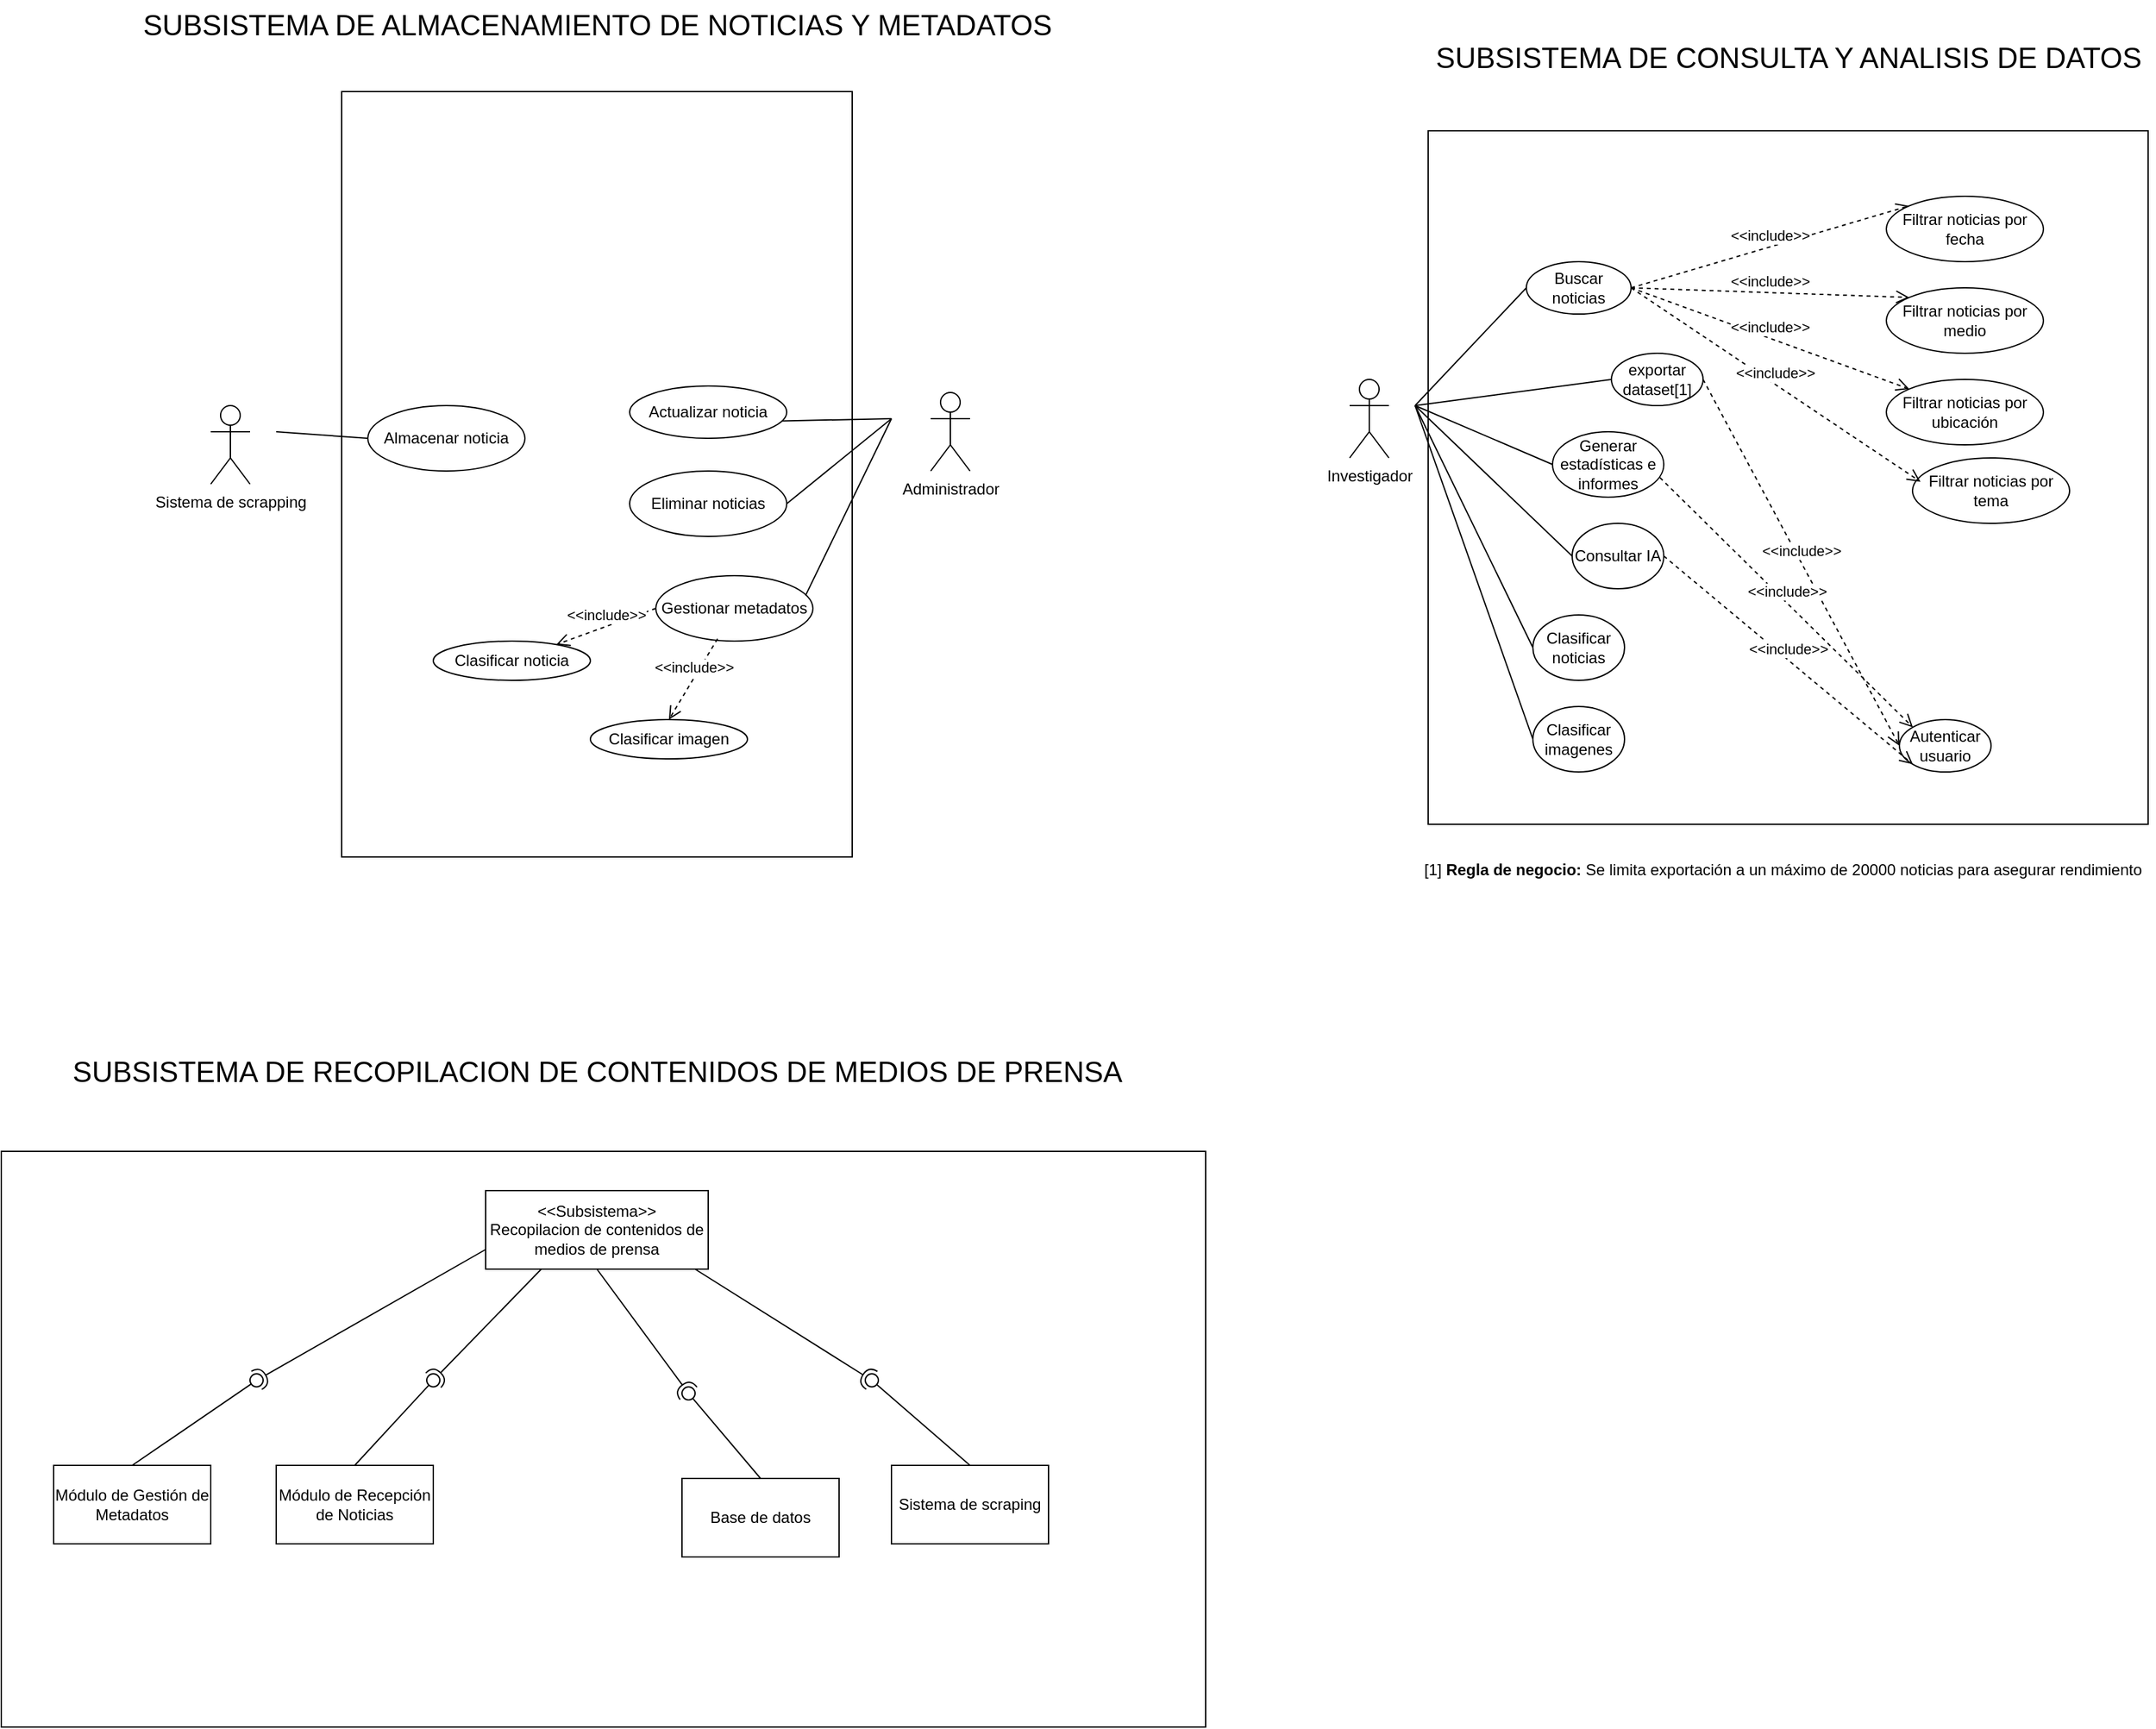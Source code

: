 <mxfile version="28.1.2">
  <diagram name="Página-1" id="gAzKbbcwC094XxibF-DY">
    <mxGraphModel dx="3080" dy="1964" grid="1" gridSize="10" guides="1" tooltips="1" connect="1" arrows="1" fold="1" page="1" pageScale="1" pageWidth="827" pageHeight="1169" math="0" shadow="0">
      <root>
        <mxCell id="0" />
        <mxCell id="1" parent="0" />
        <mxCell id="x1412d7Bhj6BPtJA3p_Y-9" value="" style="rounded=0;whiteSpace=wrap;html=1;" parent="1" vertex="1">
          <mxGeometry x="-190" y="-380" width="550" height="530" as="geometry" />
        </mxCell>
        <mxCell id="ybdoiESCJb-08Sw1rpXr-2" value="Investigador" style="shape=umlActor;verticalLabelPosition=bottom;verticalAlign=top;html=1;outlineConnect=0;" parent="1" vertex="1">
          <mxGeometry x="-250" y="-190" width="30" height="60" as="geometry" />
        </mxCell>
        <mxCell id="ybdoiESCJb-08Sw1rpXr-8" value="Buscar noticias" style="ellipse;whiteSpace=wrap;html=1;" parent="1" vertex="1">
          <mxGeometry x="-115" y="-280" width="80" height="40" as="geometry" />
        </mxCell>
        <mxCell id="ybdoiESCJb-08Sw1rpXr-9" value="exportar dataset[1]" style="ellipse;whiteSpace=wrap;html=1;" parent="1" vertex="1">
          <mxGeometry x="-50" y="-210" width="70" height="40" as="geometry" />
        </mxCell>
        <mxCell id="ybdoiESCJb-08Sw1rpXr-10" value="Autenticar usuario" style="ellipse;whiteSpace=wrap;html=1;" parent="1" vertex="1">
          <mxGeometry x="170" y="70" width="70" height="40" as="geometry" />
        </mxCell>
        <mxCell id="ybdoiESCJb-08Sw1rpXr-20" value="&amp;lt;&amp;lt;include&amp;gt;&amp;gt;" style="html=1;verticalAlign=bottom;endArrow=open;dashed=1;endSize=8;curved=0;rounded=0;exitX=1;exitY=0.5;exitDx=0;exitDy=0;entryX=0;entryY=0;entryDx=0;entryDy=0;" parent="1" source="ybdoiESCJb-08Sw1rpXr-8" target="ybdoiESCJb-08Sw1rpXr-68" edge="1">
          <mxGeometry relative="1" as="geometry">
            <mxPoint x="90" y="-50" as="sourcePoint" />
            <mxPoint x="10" y="-50" as="targetPoint" />
          </mxGeometry>
        </mxCell>
        <mxCell id="ybdoiESCJb-08Sw1rpXr-24" value="Generar estadísticas e informes" style="ellipse;whiteSpace=wrap;html=1;" parent="1" vertex="1">
          <mxGeometry x="-95" y="-150" width="85" height="50" as="geometry" />
        </mxCell>
        <mxCell id="ybdoiESCJb-08Sw1rpXr-31" value="" style="endArrow=none;html=1;rounded=0;entryX=0;entryY=0.5;entryDx=0;entryDy=0;" parent="1" target="ybdoiESCJb-08Sw1rpXr-24" edge="1">
          <mxGeometry width="50" height="50" relative="1" as="geometry">
            <mxPoint x="-200" y="-170" as="sourcePoint" />
            <mxPoint x="140" y="30" as="targetPoint" />
          </mxGeometry>
        </mxCell>
        <mxCell id="ybdoiESCJb-08Sw1rpXr-32" value="" style="endArrow=none;html=1;rounded=0;entryX=0;entryY=0.5;entryDx=0;entryDy=0;" parent="1" target="ybdoiESCJb-08Sw1rpXr-9" edge="1">
          <mxGeometry width="50" height="50" relative="1" as="geometry">
            <mxPoint x="-200" y="-170" as="sourcePoint" />
            <mxPoint x="-90" y="90" as="targetPoint" />
          </mxGeometry>
        </mxCell>
        <mxCell id="ybdoiESCJb-08Sw1rpXr-33" value="" style="endArrow=none;html=1;rounded=0;entryX=0;entryY=0.5;entryDx=0;entryDy=0;" parent="1" target="ybdoiESCJb-08Sw1rpXr-8" edge="1">
          <mxGeometry width="50" height="50" relative="1" as="geometry">
            <mxPoint x="-200" y="-170" as="sourcePoint" />
            <mxPoint x="-80" y="100" as="targetPoint" />
          </mxGeometry>
        </mxCell>
        <mxCell id="ybdoiESCJb-08Sw1rpXr-43" value="&amp;lt;&amp;lt;include&amp;gt;&amp;gt;" style="html=1;verticalAlign=bottom;endArrow=open;dashed=1;endSize=8;curved=0;rounded=0;exitX=1;exitY=0.5;exitDx=0;exitDy=0;entryX=0;entryY=0.5;entryDx=0;entryDy=0;" parent="1" source="ybdoiESCJb-08Sw1rpXr-9" target="ybdoiESCJb-08Sw1rpXr-10" edge="1">
          <mxGeometry relative="1" as="geometry">
            <mxPoint x="-15" y="-70" as="sourcePoint" />
            <mxPoint x="90" y="-25" as="targetPoint" />
          </mxGeometry>
        </mxCell>
        <mxCell id="ybdoiESCJb-08Sw1rpXr-56" value="Consultar IA" style="ellipse;whiteSpace=wrap;html=1;" parent="1" vertex="1">
          <mxGeometry x="-80" y="-80" width="70" height="50" as="geometry" />
        </mxCell>
        <mxCell id="ybdoiESCJb-08Sw1rpXr-57" value="" style="endArrow=none;html=1;rounded=0;entryX=0;entryY=0.5;entryDx=0;entryDy=0;" parent="1" target="ybdoiESCJb-08Sw1rpXr-56" edge="1">
          <mxGeometry width="50" height="50" relative="1" as="geometry">
            <mxPoint x="-200" y="-170" as="sourcePoint" />
            <mxPoint x="-95" y="210" as="targetPoint" />
          </mxGeometry>
        </mxCell>
        <mxCell id="ybdoiESCJb-08Sw1rpXr-58" value="&amp;lt;&amp;lt;include&amp;gt;&amp;gt;" style="html=1;verticalAlign=bottom;endArrow=open;dashed=1;endSize=8;curved=0;rounded=0;exitX=1;exitY=0.5;exitDx=0;exitDy=0;entryX=0;entryY=1;entryDx=0;entryDy=0;" parent="1" source="ybdoiESCJb-08Sw1rpXr-56" target="ybdoiESCJb-08Sw1rpXr-10" edge="1">
          <mxGeometry relative="1" as="geometry">
            <mxPoint x="-15" y="-40" as="sourcePoint" />
            <mxPoint x="160" y="80" as="targetPoint" />
          </mxGeometry>
        </mxCell>
        <mxCell id="ybdoiESCJb-08Sw1rpXr-61" value="Clasificar noticias" style="ellipse;whiteSpace=wrap;html=1;" parent="1" vertex="1">
          <mxGeometry x="-110" y="-10" width="70" height="50" as="geometry" />
        </mxCell>
        <mxCell id="ybdoiESCJb-08Sw1rpXr-62" value="" style="endArrow=none;html=1;rounded=0;entryX=0;entryY=0.5;entryDx=0;entryDy=0;" parent="1" target="ybdoiESCJb-08Sw1rpXr-61" edge="1">
          <mxGeometry width="50" height="50" relative="1" as="geometry">
            <mxPoint x="-200" y="-170" as="sourcePoint" />
            <mxPoint x="-85" y="105" as="targetPoint" />
          </mxGeometry>
        </mxCell>
        <mxCell id="ybdoiESCJb-08Sw1rpXr-63" value="Clasificar imagenes" style="ellipse;whiteSpace=wrap;html=1;" parent="1" vertex="1">
          <mxGeometry x="-110" y="60" width="70" height="50" as="geometry" />
        </mxCell>
        <mxCell id="ybdoiESCJb-08Sw1rpXr-64" value="" style="endArrow=none;html=1;rounded=0;entryX=0;entryY=0.5;entryDx=0;entryDy=0;" parent="1" target="ybdoiESCJb-08Sw1rpXr-63" edge="1">
          <mxGeometry width="50" height="50" relative="1" as="geometry">
            <mxPoint x="-200" y="-170" as="sourcePoint" />
            <mxPoint x="-85" y="165" as="targetPoint" />
          </mxGeometry>
        </mxCell>
        <mxCell id="ybdoiESCJb-08Sw1rpXr-68" value="Filtrar noticias por fecha" style="ellipse;whiteSpace=wrap;html=1;" parent="1" vertex="1">
          <mxGeometry x="160" y="-330" width="120" height="50" as="geometry" />
        </mxCell>
        <mxCell id="ybdoiESCJb-08Sw1rpXr-69" value="Filtrar noticias por medio" style="ellipse;whiteSpace=wrap;html=1;" parent="1" vertex="1">
          <mxGeometry x="160" y="-260" width="120" height="50" as="geometry" />
        </mxCell>
        <mxCell id="ybdoiESCJb-08Sw1rpXr-70" value="Filtrar noticias por tema" style="ellipse;whiteSpace=wrap;html=1;" parent="1" vertex="1">
          <mxGeometry x="180" y="-130" width="120" height="50" as="geometry" />
        </mxCell>
        <mxCell id="ybdoiESCJb-08Sw1rpXr-71" value="Filtrar noticias por ubicación" style="ellipse;whiteSpace=wrap;html=1;" parent="1" vertex="1">
          <mxGeometry x="160" y="-190" width="120" height="50" as="geometry" />
        </mxCell>
        <mxCell id="ybdoiESCJb-08Sw1rpXr-72" value="&amp;lt;&amp;lt;include&amp;gt;&amp;gt;" style="html=1;verticalAlign=bottom;endArrow=open;dashed=1;endSize=8;curved=0;rounded=0;exitX=1;exitY=0.5;exitDx=0;exitDy=0;entryX=0;entryY=0;entryDx=0;entryDy=0;" parent="1" source="ybdoiESCJb-08Sw1rpXr-8" target="ybdoiESCJb-08Sw1rpXr-69" edge="1">
          <mxGeometry relative="1" as="geometry">
            <mxPoint x="-45" y="-160" as="sourcePoint" />
            <mxPoint x="232" y="-177" as="targetPoint" />
          </mxGeometry>
        </mxCell>
        <mxCell id="ybdoiESCJb-08Sw1rpXr-73" value="&amp;lt;&amp;lt;include&amp;gt;&amp;gt;" style="html=1;verticalAlign=bottom;endArrow=open;dashed=1;endSize=8;curved=0;rounded=0;exitX=1;exitY=0.5;exitDx=0;exitDy=0;entryX=0;entryY=0;entryDx=0;entryDy=0;" parent="1" source="ybdoiESCJb-08Sw1rpXr-8" target="ybdoiESCJb-08Sw1rpXr-71" edge="1">
          <mxGeometry relative="1" as="geometry">
            <mxPoint x="-35" y="-150" as="sourcePoint" />
            <mxPoint x="242" y="-167" as="targetPoint" />
          </mxGeometry>
        </mxCell>
        <mxCell id="ybdoiESCJb-08Sw1rpXr-74" value="&amp;lt;&amp;lt;include&amp;gt;&amp;gt;" style="html=1;verticalAlign=bottom;endArrow=open;dashed=1;endSize=8;curved=0;rounded=0;entryX=0.051;entryY=0.364;entryDx=0;entryDy=0;entryPerimeter=0;exitX=1;exitY=0.5;exitDx=0;exitDy=0;" parent="1" source="ybdoiESCJb-08Sw1rpXr-8" target="ybdoiESCJb-08Sw1rpXr-70" edge="1">
          <mxGeometry relative="1" as="geometry">
            <mxPoint x="-50" y="-170" as="sourcePoint" />
            <mxPoint x="252" y="-157" as="targetPoint" />
          </mxGeometry>
        </mxCell>
        <mxCell id="x1412d7Bhj6BPtJA3p_Y-10" value="[1] &lt;b&gt;Regla de negocio: &lt;/b&gt;Se limita exportación a un máximo de 20000 noticias para asegurar rendimiento" style="text;html=1;align=left;verticalAlign=middle;whiteSpace=wrap;rounded=0;" parent="1" vertex="1">
          <mxGeometry x="-195" y="170" width="560" height="30" as="geometry" />
        </mxCell>
        <mxCell id="x1412d7Bhj6BPtJA3p_Y-11" value="&amp;lt;&amp;lt;include&amp;gt;&amp;gt;" style="html=1;verticalAlign=bottom;endArrow=open;dashed=1;endSize=8;curved=0;rounded=0;exitX=0.965;exitY=0.7;exitDx=0;exitDy=0;entryX=0;entryY=0;entryDx=0;entryDy=0;exitPerimeter=0;" parent="1" source="ybdoiESCJb-08Sw1rpXr-24" target="ybdoiESCJb-08Sw1rpXr-10" edge="1">
          <mxGeometry relative="1" as="geometry">
            <mxPoint x="90" y="-100" as="sourcePoint" />
            <mxPoint x="210" y="180" as="targetPoint" />
          </mxGeometry>
        </mxCell>
        <mxCell id="xJSOPvNTRKn9H1h3n8cO-1" value="&lt;font style=&quot;font-size: 22px;&quot;&gt;SUBSISTEMA DE CONSULTA Y ANALISIS DE DATOS&lt;/font&gt;" style="text;html=1;align=center;verticalAlign=middle;resizable=0;points=[];autosize=1;strokeColor=none;fillColor=none;" parent="1" vertex="1">
          <mxGeometry x="-195" y="-455" width="560" height="40" as="geometry" />
        </mxCell>
        <mxCell id="xJSOPvNTRKn9H1h3n8cO-2" value="" style="rounded=0;whiteSpace=wrap;html=1;" parent="1" vertex="1">
          <mxGeometry x="-1020" y="-410" width="390" height="585" as="geometry" />
        </mxCell>
        <mxCell id="xJSOPvNTRKn9H1h3n8cO-3" value="Sistema de scrapping" style="shape=umlActor;verticalLabelPosition=bottom;verticalAlign=top;html=1;outlineConnect=0;" parent="1" vertex="1">
          <mxGeometry x="-1120" y="-170" width="30" height="60" as="geometry" />
        </mxCell>
        <mxCell id="xJSOPvNTRKn9H1h3n8cO-6" value="" style="endArrow=none;html=1;rounded=0;entryX=0;entryY=0.5;entryDx=0;entryDy=0;" parent="1" target="xJSOPvNTRKn9H1h3n8cO-12" edge="1">
          <mxGeometry width="50" height="50" relative="1" as="geometry">
            <mxPoint x="-1070" y="-150" as="sourcePoint" />
            <mxPoint x="-985" y="-240" as="targetPoint" />
          </mxGeometry>
        </mxCell>
        <mxCell id="xJSOPvNTRKn9H1h3n8cO-10" value="Administrador" style="shape=umlActor;verticalLabelPosition=bottom;verticalAlign=top;html=1;outlineConnect=0;" parent="1" vertex="1">
          <mxGeometry x="-570" y="-180" width="30" height="60" as="geometry" />
        </mxCell>
        <mxCell id="xJSOPvNTRKn9H1h3n8cO-11" value="&lt;font style=&quot;font-size: 22px;&quot;&gt;SUBSISTEMA DE ALMACENAMIENTO DE NOTICIAS Y METADATOS&lt;/font&gt;" style="text;html=1;align=center;verticalAlign=middle;resizable=0;points=[];autosize=1;strokeColor=none;fillColor=none;" parent="1" vertex="1">
          <mxGeometry x="-1185" y="-480" width="720" height="40" as="geometry" />
        </mxCell>
        <mxCell id="xJSOPvNTRKn9H1h3n8cO-12" value="Almacenar noticia" style="ellipse;whiteSpace=wrap;html=1;" parent="1" vertex="1">
          <mxGeometry x="-1000" y="-170" width="120" height="50" as="geometry" />
        </mxCell>
        <mxCell id="xJSOPvNTRKn9H1h3n8cO-13" value="Actualizar noticia" style="ellipse;whiteSpace=wrap;html=1;" parent="1" vertex="1">
          <mxGeometry x="-800" y="-185" width="120" height="40" as="geometry" />
        </mxCell>
        <mxCell id="xJSOPvNTRKn9H1h3n8cO-14" value="Eliminar noticias" style="ellipse;whiteSpace=wrap;html=1;" parent="1" vertex="1">
          <mxGeometry x="-800" y="-120" width="120" height="50" as="geometry" />
        </mxCell>
        <mxCell id="xJSOPvNTRKn9H1h3n8cO-15" value="Gestionar metadatos" style="ellipse;whiteSpace=wrap;html=1;" parent="1" vertex="1">
          <mxGeometry x="-780" y="-40" width="120" height="50" as="geometry" />
        </mxCell>
        <mxCell id="xJSOPvNTRKn9H1h3n8cO-16" value="" style="endArrow=none;html=1;rounded=0;entryX=0.971;entryY=0.668;entryDx=0;entryDy=0;entryPerimeter=0;" parent="1" target="xJSOPvNTRKn9H1h3n8cO-13" edge="1">
          <mxGeometry width="50" height="50" relative="1" as="geometry">
            <mxPoint x="-600" y="-160" as="sourcePoint" />
            <mxPoint x="-850" y="-170" as="targetPoint" />
          </mxGeometry>
        </mxCell>
        <mxCell id="xJSOPvNTRKn9H1h3n8cO-17" value="" style="endArrow=none;html=1;rounded=0;entryX=1;entryY=0.5;entryDx=0;entryDy=0;" parent="1" target="xJSOPvNTRKn9H1h3n8cO-14" edge="1">
          <mxGeometry width="50" height="50" relative="1" as="geometry">
            <mxPoint x="-600" y="-160" as="sourcePoint" />
            <mxPoint x="-690" y="-158" as="targetPoint" />
          </mxGeometry>
        </mxCell>
        <mxCell id="xJSOPvNTRKn9H1h3n8cO-18" value="" style="endArrow=none;html=1;rounded=0;entryX=0.953;entryY=0.304;entryDx=0;entryDy=0;entryPerimeter=0;" parent="1" target="xJSOPvNTRKn9H1h3n8cO-15" edge="1">
          <mxGeometry width="50" height="50" relative="1" as="geometry">
            <mxPoint x="-600" y="-160" as="sourcePoint" />
            <mxPoint x="-670" y="-178" as="targetPoint" />
          </mxGeometry>
        </mxCell>
        <mxCell id="xJSOPvNTRKn9H1h3n8cO-19" value="Clasificar noticia" style="ellipse;whiteSpace=wrap;html=1;" parent="1" vertex="1">
          <mxGeometry x="-950" y="10" width="120" height="30" as="geometry" />
        </mxCell>
        <mxCell id="xJSOPvNTRKn9H1h3n8cO-20" value="Clasificar imagen" style="ellipse;whiteSpace=wrap;html=1;" parent="1" vertex="1">
          <mxGeometry x="-830" y="70" width="120" height="30" as="geometry" />
        </mxCell>
        <mxCell id="xJSOPvNTRKn9H1h3n8cO-22" value="&amp;lt;&amp;lt;include&amp;gt;&amp;gt;" style="html=1;verticalAlign=bottom;endArrow=open;dashed=1;endSize=8;curved=0;rounded=0;entryX=0.5;entryY=0;entryDx=0;entryDy=0;exitX=0.393;exitY=0.964;exitDx=0;exitDy=0;exitPerimeter=0;" parent="1" source="xJSOPvNTRKn9H1h3n8cO-15" target="xJSOPvNTRKn9H1h3n8cO-20" edge="1">
          <mxGeometry relative="1" as="geometry">
            <mxPoint x="-870" y="70" as="sourcePoint" />
            <mxPoint x="-649" y="218" as="targetPoint" />
          </mxGeometry>
        </mxCell>
        <mxCell id="xJSOPvNTRKn9H1h3n8cO-23" value="&amp;lt;&amp;lt;include&amp;gt;&amp;gt;" style="html=1;verticalAlign=bottom;endArrow=open;dashed=1;endSize=8;curved=0;rounded=0;exitX=0;exitY=0.5;exitDx=0;exitDy=0;" parent="1" source="xJSOPvNTRKn9H1h3n8cO-15" target="xJSOPvNTRKn9H1h3n8cO-19" edge="1">
          <mxGeometry relative="1" as="geometry">
            <mxPoint x="-820" as="sourcePoint" />
            <mxPoint x="-599" y="148" as="targetPoint" />
          </mxGeometry>
        </mxCell>
        <mxCell id="AGh-hy6SgrTbnIwnRyEK-2" value="&lt;font style=&quot;font-size: 22px;&quot;&gt;SUBSISTEMA DE RECOPILACION DE CONTENIDOS DE MEDIOS DE PRENSA&lt;/font&gt;" style="text;html=1;align=center;verticalAlign=middle;resizable=0;points=[];autosize=1;strokeColor=none;fillColor=none;" parent="1" vertex="1">
          <mxGeometry x="-1240" y="320" width="830" height="40" as="geometry" />
        </mxCell>
        <mxCell id="AGh-hy6SgrTbnIwnRyEK-3" value="" style="rounded=0;whiteSpace=wrap;html=1;" parent="1" vertex="1">
          <mxGeometry x="-1280" y="400" width="920" height="440" as="geometry" />
        </mxCell>
        <mxCell id="AGh-hy6SgrTbnIwnRyEK-4" value="Módulo de Gestión de Metadatos" style="rounded=0;whiteSpace=wrap;html=1;" parent="1" vertex="1">
          <mxGeometry x="-1240" y="640" width="120" height="60" as="geometry" />
        </mxCell>
        <mxCell id="AGh-hy6SgrTbnIwnRyEK-5" value="&lt;div&gt;&amp;lt;&amp;lt;Subsistema&amp;gt;&amp;gt;&lt;/div&gt;&lt;div&gt;Recopilacion de contenidos de medios de prensa&lt;/div&gt;" style="rounded=0;whiteSpace=wrap;html=1;" parent="1" vertex="1">
          <mxGeometry x="-910" y="430" width="170" height="60" as="geometry" />
        </mxCell>
        <mxCell id="xJSOPvNTRKn9H1h3n8cO-29" value="Módulo de Recepción de Noticias" style="rounded=0;whiteSpace=wrap;html=1;" parent="1" vertex="1">
          <mxGeometry x="-1070" y="640" width="120" height="60" as="geometry" />
        </mxCell>
        <mxCell id="xJSOPvNTRKn9H1h3n8cO-30" value="Base de datos" style="rounded=0;whiteSpace=wrap;html=1;" parent="1" vertex="1">
          <mxGeometry x="-760" y="650" width="120" height="60" as="geometry" />
        </mxCell>
        <mxCell id="xJSOPvNTRKn9H1h3n8cO-31" value="Sistema de scraping" style="rounded=0;whiteSpace=wrap;html=1;" parent="1" vertex="1">
          <mxGeometry x="-600" y="640" width="120" height="60" as="geometry" />
        </mxCell>
        <mxCell id="xJSOPvNTRKn9H1h3n8cO-47" value="" style="rounded=0;orthogonalLoop=1;jettySize=auto;html=1;endArrow=halfCircle;endFill=0;endSize=6;strokeWidth=1;sketch=0;exitX=0;exitY=0.75;exitDx=0;exitDy=0;" parent="1" source="AGh-hy6SgrTbnIwnRyEK-5" target="xJSOPvNTRKn9H1h3n8cO-49" edge="1">
          <mxGeometry relative="1" as="geometry">
            <mxPoint x="-1050" y="535" as="sourcePoint" />
          </mxGeometry>
        </mxCell>
        <mxCell id="xJSOPvNTRKn9H1h3n8cO-48" value="" style="rounded=0;orthogonalLoop=1;jettySize=auto;html=1;endArrow=oval;endFill=0;sketch=0;sourcePerimeterSpacing=0;targetPerimeterSpacing=0;endSize=10;exitX=0.5;exitY=0;exitDx=0;exitDy=0;" parent="1" source="AGh-hy6SgrTbnIwnRyEK-4" target="xJSOPvNTRKn9H1h3n8cO-49" edge="1">
          <mxGeometry relative="1" as="geometry">
            <mxPoint x="-1090" y="535" as="sourcePoint" />
          </mxGeometry>
        </mxCell>
        <mxCell id="xJSOPvNTRKn9H1h3n8cO-49" value="" style="ellipse;whiteSpace=wrap;html=1;align=center;aspect=fixed;fillColor=none;strokeColor=none;resizable=0;perimeter=centerPerimeter;rotatable=0;allowArrows=0;points=[];outlineConnect=1;" parent="1" vertex="1">
          <mxGeometry x="-1090" y="570" width="10" height="10" as="geometry" />
        </mxCell>
        <mxCell id="xJSOPvNTRKn9H1h3n8cO-50" value="" style="rounded=0;orthogonalLoop=1;jettySize=auto;html=1;endArrow=halfCircle;endFill=0;endSize=6;strokeWidth=1;sketch=0;exitX=0.25;exitY=1;exitDx=0;exitDy=0;" parent="1" source="AGh-hy6SgrTbnIwnRyEK-5" target="xJSOPvNTRKn9H1h3n8cO-52" edge="1">
          <mxGeometry relative="1" as="geometry">
            <mxPoint x="-930" y="575" as="sourcePoint" />
          </mxGeometry>
        </mxCell>
        <mxCell id="AGh-hy6SgrTbnIwnRyEK-6" value="" style="rounded=0;orthogonalLoop=1;jettySize=auto;html=1;endArrow=halfCircle;endFill=0;endSize=6;strokeWidth=1;sketch=0;exitX=0.941;exitY=1;exitDx=0;exitDy=0;exitPerimeter=0;" parent="1" source="AGh-hy6SgrTbnIwnRyEK-5" target="AGh-hy6SgrTbnIwnRyEK-8" edge="1">
          <mxGeometry relative="1" as="geometry">
            <mxPoint x="-690" y="615" as="sourcePoint" />
          </mxGeometry>
        </mxCell>
        <mxCell id="xJSOPvNTRKn9H1h3n8cO-51" value="" style="rounded=0;orthogonalLoop=1;jettySize=auto;html=1;endArrow=oval;endFill=0;sketch=0;sourcePerimeterSpacing=0;targetPerimeterSpacing=0;endSize=10;exitX=0.5;exitY=0;exitDx=0;exitDy=0;" parent="1" source="xJSOPvNTRKn9H1h3n8cO-29" target="xJSOPvNTRKn9H1h3n8cO-52" edge="1">
          <mxGeometry relative="1" as="geometry">
            <mxPoint x="-970" y="575" as="sourcePoint" />
          </mxGeometry>
        </mxCell>
        <mxCell id="AGh-hy6SgrTbnIwnRyEK-7" value="" style="rounded=0;orthogonalLoop=1;jettySize=auto;html=1;endArrow=oval;endFill=0;sketch=0;sourcePerimeterSpacing=0;targetPerimeterSpacing=0;endSize=10;exitX=0.5;exitY=0;exitDx=0;exitDy=0;" parent="1" source="xJSOPvNTRKn9H1h3n8cO-31" target="AGh-hy6SgrTbnIwnRyEK-8" edge="1">
          <mxGeometry relative="1" as="geometry">
            <mxPoint x="-730" y="615" as="sourcePoint" />
          </mxGeometry>
        </mxCell>
        <mxCell id="xJSOPvNTRKn9H1h3n8cO-52" value="" style="ellipse;whiteSpace=wrap;html=1;align=center;aspect=fixed;fillColor=none;strokeColor=none;resizable=0;perimeter=centerPerimeter;rotatable=0;allowArrows=0;points=[];outlineConnect=1;" parent="1" vertex="1">
          <mxGeometry x="-955" y="570" width="10" height="10" as="geometry" />
        </mxCell>
        <mxCell id="AGh-hy6SgrTbnIwnRyEK-8" value="" style="ellipse;whiteSpace=wrap;html=1;align=center;aspect=fixed;fillColor=none;strokeColor=none;resizable=0;perimeter=centerPerimeter;rotatable=0;allowArrows=0;points=[];outlineConnect=1;" parent="1" vertex="1">
          <mxGeometry x="-620" y="570" width="10" height="10" as="geometry" />
        </mxCell>
        <mxCell id="xJSOPvNTRKn9H1h3n8cO-53" value="" style="rounded=0;orthogonalLoop=1;jettySize=auto;html=1;endArrow=halfCircle;endFill=0;endSize=6;strokeWidth=1;sketch=0;exitX=0.5;exitY=1;exitDx=0;exitDy=0;" parent="1" source="AGh-hy6SgrTbnIwnRyEK-5" target="xJSOPvNTRKn9H1h3n8cO-55" edge="1">
          <mxGeometry relative="1" as="geometry">
            <mxPoint x="-800" y="575" as="sourcePoint" />
          </mxGeometry>
        </mxCell>
        <mxCell id="xJSOPvNTRKn9H1h3n8cO-54" value="" style="rounded=0;orthogonalLoop=1;jettySize=auto;html=1;endArrow=oval;endFill=0;sketch=0;sourcePerimeterSpacing=0;targetPerimeterSpacing=0;endSize=10;exitX=0.5;exitY=0;exitDx=0;exitDy=0;" parent="1" source="xJSOPvNTRKn9H1h3n8cO-30" target="xJSOPvNTRKn9H1h3n8cO-55" edge="1">
          <mxGeometry relative="1" as="geometry">
            <mxPoint x="-840" y="575" as="sourcePoint" />
          </mxGeometry>
        </mxCell>
        <mxCell id="xJSOPvNTRKn9H1h3n8cO-55" value="" style="ellipse;whiteSpace=wrap;html=1;align=center;aspect=fixed;fillColor=none;strokeColor=none;resizable=0;perimeter=centerPerimeter;rotatable=0;allowArrows=0;points=[];outlineConnect=1;" parent="1" vertex="1">
          <mxGeometry x="-760" y="580" width="10" height="10" as="geometry" />
        </mxCell>
        <mxCell id="xJSOPvNTRKn9H1h3n8cO-59" value="" style="shape=image;html=1;verticalAlign=top;verticalLabelPosition=bottom;labelBackgroundColor=#ffffff;imageAspect=0;aspect=fixed;image=https://icons.diagrams.net/icon-cache1/Pokemon_Go_Vol__2-2129/_pikachu-995.svg" parent="1" vertex="1">
          <mxGeometry x="-910" y="530" width="135" height="135" as="geometry" />
        </mxCell>
      </root>
    </mxGraphModel>
  </diagram>
</mxfile>
